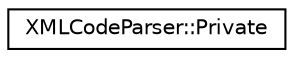 digraph "Graphical Class Hierarchy"
{
 // LATEX_PDF_SIZE
  edge [fontname="Helvetica",fontsize="10",labelfontname="Helvetica",labelfontsize="10"];
  node [fontname="Helvetica",fontsize="10",shape=record];
  rankdir="LR";
  Node0 [label="XMLCodeParser::Private",height=0.2,width=0.4,color="black", fillcolor="white", style="filled",URL="$structXMLCodeParser_1_1Private.html",tooltip=" "];
}
